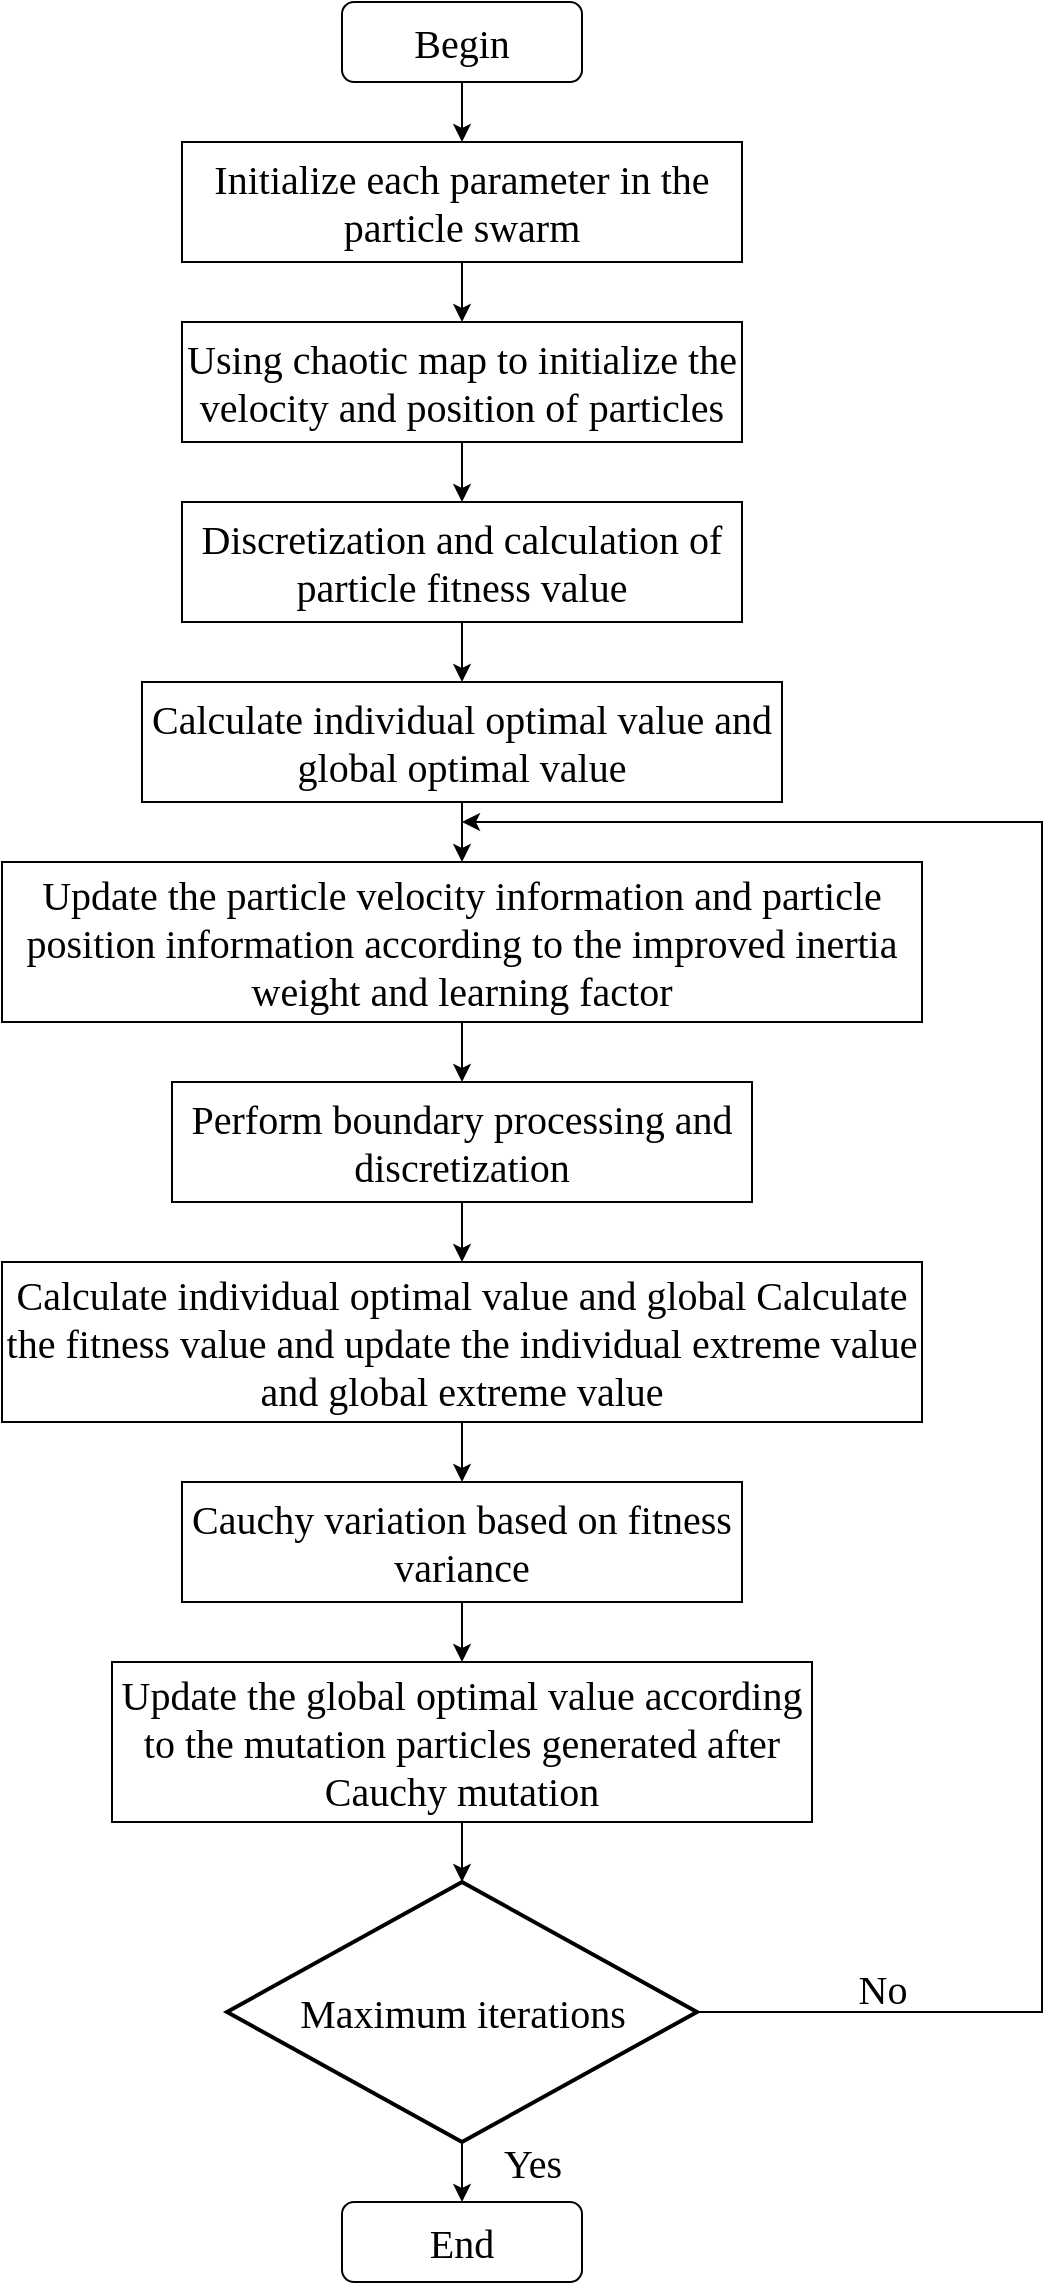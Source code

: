 <mxfile version="24.4.3" type="github">
  <diagram name="第 1 页" id="wU-X7JaxsdOvZIsjRF7p">
    <mxGraphModel dx="1290" dy="-600" grid="1" gridSize="10" guides="1" tooltips="1" connect="1" arrows="1" fold="1" page="1" pageScale="1" pageWidth="827" pageHeight="1169" math="0" shadow="0">
      <root>
        <mxCell id="0" />
        <mxCell id="1" parent="0" />
        <mxCell id="o_MQlFLdlcNvu8LTCIbA-27" value="" style="edgeStyle=orthogonalEdgeStyle;rounded=0;orthogonalLoop=1;jettySize=auto;html=1;" parent="1" source="o_MQlFLdlcNvu8LTCIbA-28" target="o_MQlFLdlcNvu8LTCIbA-30" edge="1">
          <mxGeometry relative="1" as="geometry" />
        </mxCell>
        <mxCell id="o_MQlFLdlcNvu8LTCIbA-28" value="Begin" style="rounded=1;whiteSpace=wrap;html=1;fontSize=20;glass=0;strokeWidth=1;shadow=0;fontFamily=Times New Roman;" parent="1" vertex="1">
          <mxGeometry x="560" y="1250" width="120" height="40" as="geometry" />
        </mxCell>
        <mxCell id="o_MQlFLdlcNvu8LTCIbA-29" value="" style="edgeStyle=orthogonalEdgeStyle;rounded=0;orthogonalLoop=1;jettySize=auto;html=1;" parent="1" source="o_MQlFLdlcNvu8LTCIbA-30" target="o_MQlFLdlcNvu8LTCIbA-32" edge="1">
          <mxGeometry relative="1" as="geometry" />
        </mxCell>
        <mxCell id="o_MQlFLdlcNvu8LTCIbA-30" value="Initialize each parameter in&amp;nbsp;the particle swarm" style="rounded=0;whiteSpace=wrap;html=1;fontFamily=Times New Roman;fontSize=20;" parent="1" vertex="1">
          <mxGeometry x="480" y="1320" width="280" height="60" as="geometry" />
        </mxCell>
        <mxCell id="o_MQlFLdlcNvu8LTCIbA-31" value="" style="edgeStyle=orthogonalEdgeStyle;rounded=0;orthogonalLoop=1;jettySize=auto;html=1;" parent="1" source="o_MQlFLdlcNvu8LTCIbA-32" target="o_MQlFLdlcNvu8LTCIbA-34" edge="1">
          <mxGeometry relative="1" as="geometry" />
        </mxCell>
        <mxCell id="o_MQlFLdlcNvu8LTCIbA-32" value="Using chaotic map to initialize the velocity and position of particles" style="rounded=0;whiteSpace=wrap;html=1;fontFamily=Times New Roman;fontSize=20;" parent="1" vertex="1">
          <mxGeometry x="480" y="1410" width="280" height="60" as="geometry" />
        </mxCell>
        <mxCell id="o_MQlFLdlcNvu8LTCIbA-33" value="" style="edgeStyle=orthogonalEdgeStyle;rounded=0;orthogonalLoop=1;jettySize=auto;html=1;" parent="1" source="o_MQlFLdlcNvu8LTCIbA-34" target="o_MQlFLdlcNvu8LTCIbA-36" edge="1">
          <mxGeometry relative="1" as="geometry" />
        </mxCell>
        <mxCell id="o_MQlFLdlcNvu8LTCIbA-34" value="Discretization and calculation&amp;nbsp;of particle fitness value" style="rounded=0;whiteSpace=wrap;html=1;fontFamily=Times New Roman;fontSize=20;" parent="1" vertex="1">
          <mxGeometry x="480" y="1500" width="280" height="60" as="geometry" />
        </mxCell>
        <mxCell id="o_MQlFLdlcNvu8LTCIbA-35" value="" style="edgeStyle=orthogonalEdgeStyle;rounded=0;orthogonalLoop=1;jettySize=auto;html=1;" parent="1" source="o_MQlFLdlcNvu8LTCIbA-36" target="o_MQlFLdlcNvu8LTCIbA-38" edge="1">
          <mxGeometry relative="1" as="geometry" />
        </mxCell>
        <mxCell id="o_MQlFLdlcNvu8LTCIbA-36" value="Calculate individual optimal value and global optimal value" style="rounded=0;whiteSpace=wrap;html=1;fontFamily=Times New Roman;fontSize=20;" parent="1" vertex="1">
          <mxGeometry x="460" y="1590" width="320" height="60" as="geometry" />
        </mxCell>
        <mxCell id="o_MQlFLdlcNvu8LTCIbA-37" value="" style="edgeStyle=orthogonalEdgeStyle;rounded=0;orthogonalLoop=1;jettySize=auto;html=1;" parent="1" source="o_MQlFLdlcNvu8LTCIbA-38" target="o_MQlFLdlcNvu8LTCIbA-40" edge="1">
          <mxGeometry relative="1" as="geometry" />
        </mxCell>
        <mxCell id="o_MQlFLdlcNvu8LTCIbA-38" value="Update the particle velocity information and particle position information according to the improved inertia weight and learning factor" style="rounded=0;whiteSpace=wrap;html=1;fontFamily=Times New Roman;fontSize=20;" parent="1" vertex="1">
          <mxGeometry x="390" y="1680" width="460" height="80" as="geometry" />
        </mxCell>
        <mxCell id="o_MQlFLdlcNvu8LTCIbA-39" value="" style="edgeStyle=orthogonalEdgeStyle;rounded=0;orthogonalLoop=1;jettySize=auto;html=1;" parent="1" source="o_MQlFLdlcNvu8LTCIbA-40" target="o_MQlFLdlcNvu8LTCIbA-42" edge="1">
          <mxGeometry relative="1" as="geometry" />
        </mxCell>
        <mxCell id="o_MQlFLdlcNvu8LTCIbA-40" value="Perform boundary processing&amp;nbsp;and discretization" style="rounded=0;whiteSpace=wrap;html=1;fontFamily=Times New Roman;fontSize=20;" parent="1" vertex="1">
          <mxGeometry x="475" y="1790" width="290" height="60" as="geometry" />
        </mxCell>
        <mxCell id="o_MQlFLdlcNvu8LTCIbA-41" value="" style="edgeStyle=orthogonalEdgeStyle;rounded=0;orthogonalLoop=1;jettySize=auto;html=1;" parent="1" source="o_MQlFLdlcNvu8LTCIbA-42" target="o_MQlFLdlcNvu8LTCIbA-44" edge="1">
          <mxGeometry relative="1" as="geometry" />
        </mxCell>
        <mxCell id="o_MQlFLdlcNvu8LTCIbA-42" value="Calculate individual optimal value and global Calculate the fitness value and update the individual extreme value and global extreme value" style="rounded=0;whiteSpace=wrap;html=1;fontFamily=Times New Roman;fontSize=20;" parent="1" vertex="1">
          <mxGeometry x="390" y="1880" width="460" height="80" as="geometry" />
        </mxCell>
        <mxCell id="o_MQlFLdlcNvu8LTCIbA-43" value="" style="edgeStyle=orthogonalEdgeStyle;rounded=0;orthogonalLoop=1;jettySize=auto;html=1;" parent="1" source="o_MQlFLdlcNvu8LTCIbA-44" target="o_MQlFLdlcNvu8LTCIbA-46" edge="1">
          <mxGeometry relative="1" as="geometry" />
        </mxCell>
        <mxCell id="o_MQlFLdlcNvu8LTCIbA-44" value="Cauchy variation based&amp;nbsp;on fitness variance" style="rounded=0;whiteSpace=wrap;html=1;fontFamily=Times New Roman;fontSize=20;" parent="1" vertex="1">
          <mxGeometry x="480" y="1990" width="280" height="60" as="geometry" />
        </mxCell>
        <mxCell id="o_MQlFLdlcNvu8LTCIbA-45" value="" style="edgeStyle=orthogonalEdgeStyle;rounded=0;orthogonalLoop=1;jettySize=auto;html=1;fontFamily=Times New Roman;fontSize=20;" parent="1" source="o_MQlFLdlcNvu8LTCIbA-46" target="o_MQlFLdlcNvu8LTCIbA-48" edge="1">
          <mxGeometry relative="1" as="geometry" />
        </mxCell>
        <mxCell id="o_MQlFLdlcNvu8LTCIbA-46" value="Update the global optimal value according to the mutation particles generated after Cauchy mutation" style="rounded=0;whiteSpace=wrap;html=1;fontFamily=Times New Roman;fontSize=20;" parent="1" vertex="1">
          <mxGeometry x="445" y="2080" width="350" height="80" as="geometry" />
        </mxCell>
        <mxCell id="o_MQlFLdlcNvu8LTCIbA-47" value="" style="edgeStyle=orthogonalEdgeStyle;rounded=0;orthogonalLoop=1;jettySize=auto;html=1;fontFamily=Times New Roman;fontSize=20;" parent="1" source="o_MQlFLdlcNvu8LTCIbA-48" target="o_MQlFLdlcNvu8LTCIbA-49" edge="1">
          <mxGeometry relative="1" as="geometry" />
        </mxCell>
        <mxCell id="o_MQlFLdlcNvu8LTCIbA-48" value="Maximum iterations" style="strokeWidth=2;html=1;shape=mxgraph.flowchart.decision;whiteSpace=wrap;fontFamily=Times New Roman;fontSize=20;" parent="1" vertex="1">
          <mxGeometry x="502.5" y="2190" width="235" height="130" as="geometry" />
        </mxCell>
        <mxCell id="o_MQlFLdlcNvu8LTCIbA-49" value="End" style="rounded=1;whiteSpace=wrap;html=1;fontSize=20;glass=0;strokeWidth=1;shadow=0;fontFamily=Times New Roman;" parent="1" vertex="1">
          <mxGeometry x="560" y="2350" width="120" height="40" as="geometry" />
        </mxCell>
        <mxCell id="o_MQlFLdlcNvu8LTCIbA-50" value="" style="endArrow=classic;html=1;rounded=0;exitX=1;exitY=0.5;exitDx=0;exitDy=0;exitPerimeter=0;" parent="1" source="o_MQlFLdlcNvu8LTCIbA-48" edge="1">
          <mxGeometry width="50" height="50" relative="1" as="geometry">
            <mxPoint x="970" y="2310" as="sourcePoint" />
            <mxPoint x="620" y="1660" as="targetPoint" />
            <Array as="points">
              <mxPoint x="910" y="2255" />
              <mxPoint x="910" y="1660" />
            </Array>
          </mxGeometry>
        </mxCell>
        <mxCell id="o_MQlFLdlcNvu8LTCIbA-51" value="Yes" style="text;html=1;align=center;verticalAlign=middle;resizable=0;points=[];autosize=1;strokeColor=none;fillColor=none;fontFamily=Times New Roman;fontSize=20;" parent="1" vertex="1">
          <mxGeometry x="630" y="2310" width="50" height="40" as="geometry" />
        </mxCell>
        <mxCell id="o_MQlFLdlcNvu8LTCIbA-52" value="No" style="text;html=1;align=center;verticalAlign=middle;resizable=0;points=[];autosize=1;strokeColor=none;fillColor=none;fontFamily=Times New Roman;fontSize=20;" parent="1" vertex="1">
          <mxGeometry x="805" y="2223" width="50" height="40" as="geometry" />
        </mxCell>
      </root>
    </mxGraphModel>
  </diagram>
</mxfile>
